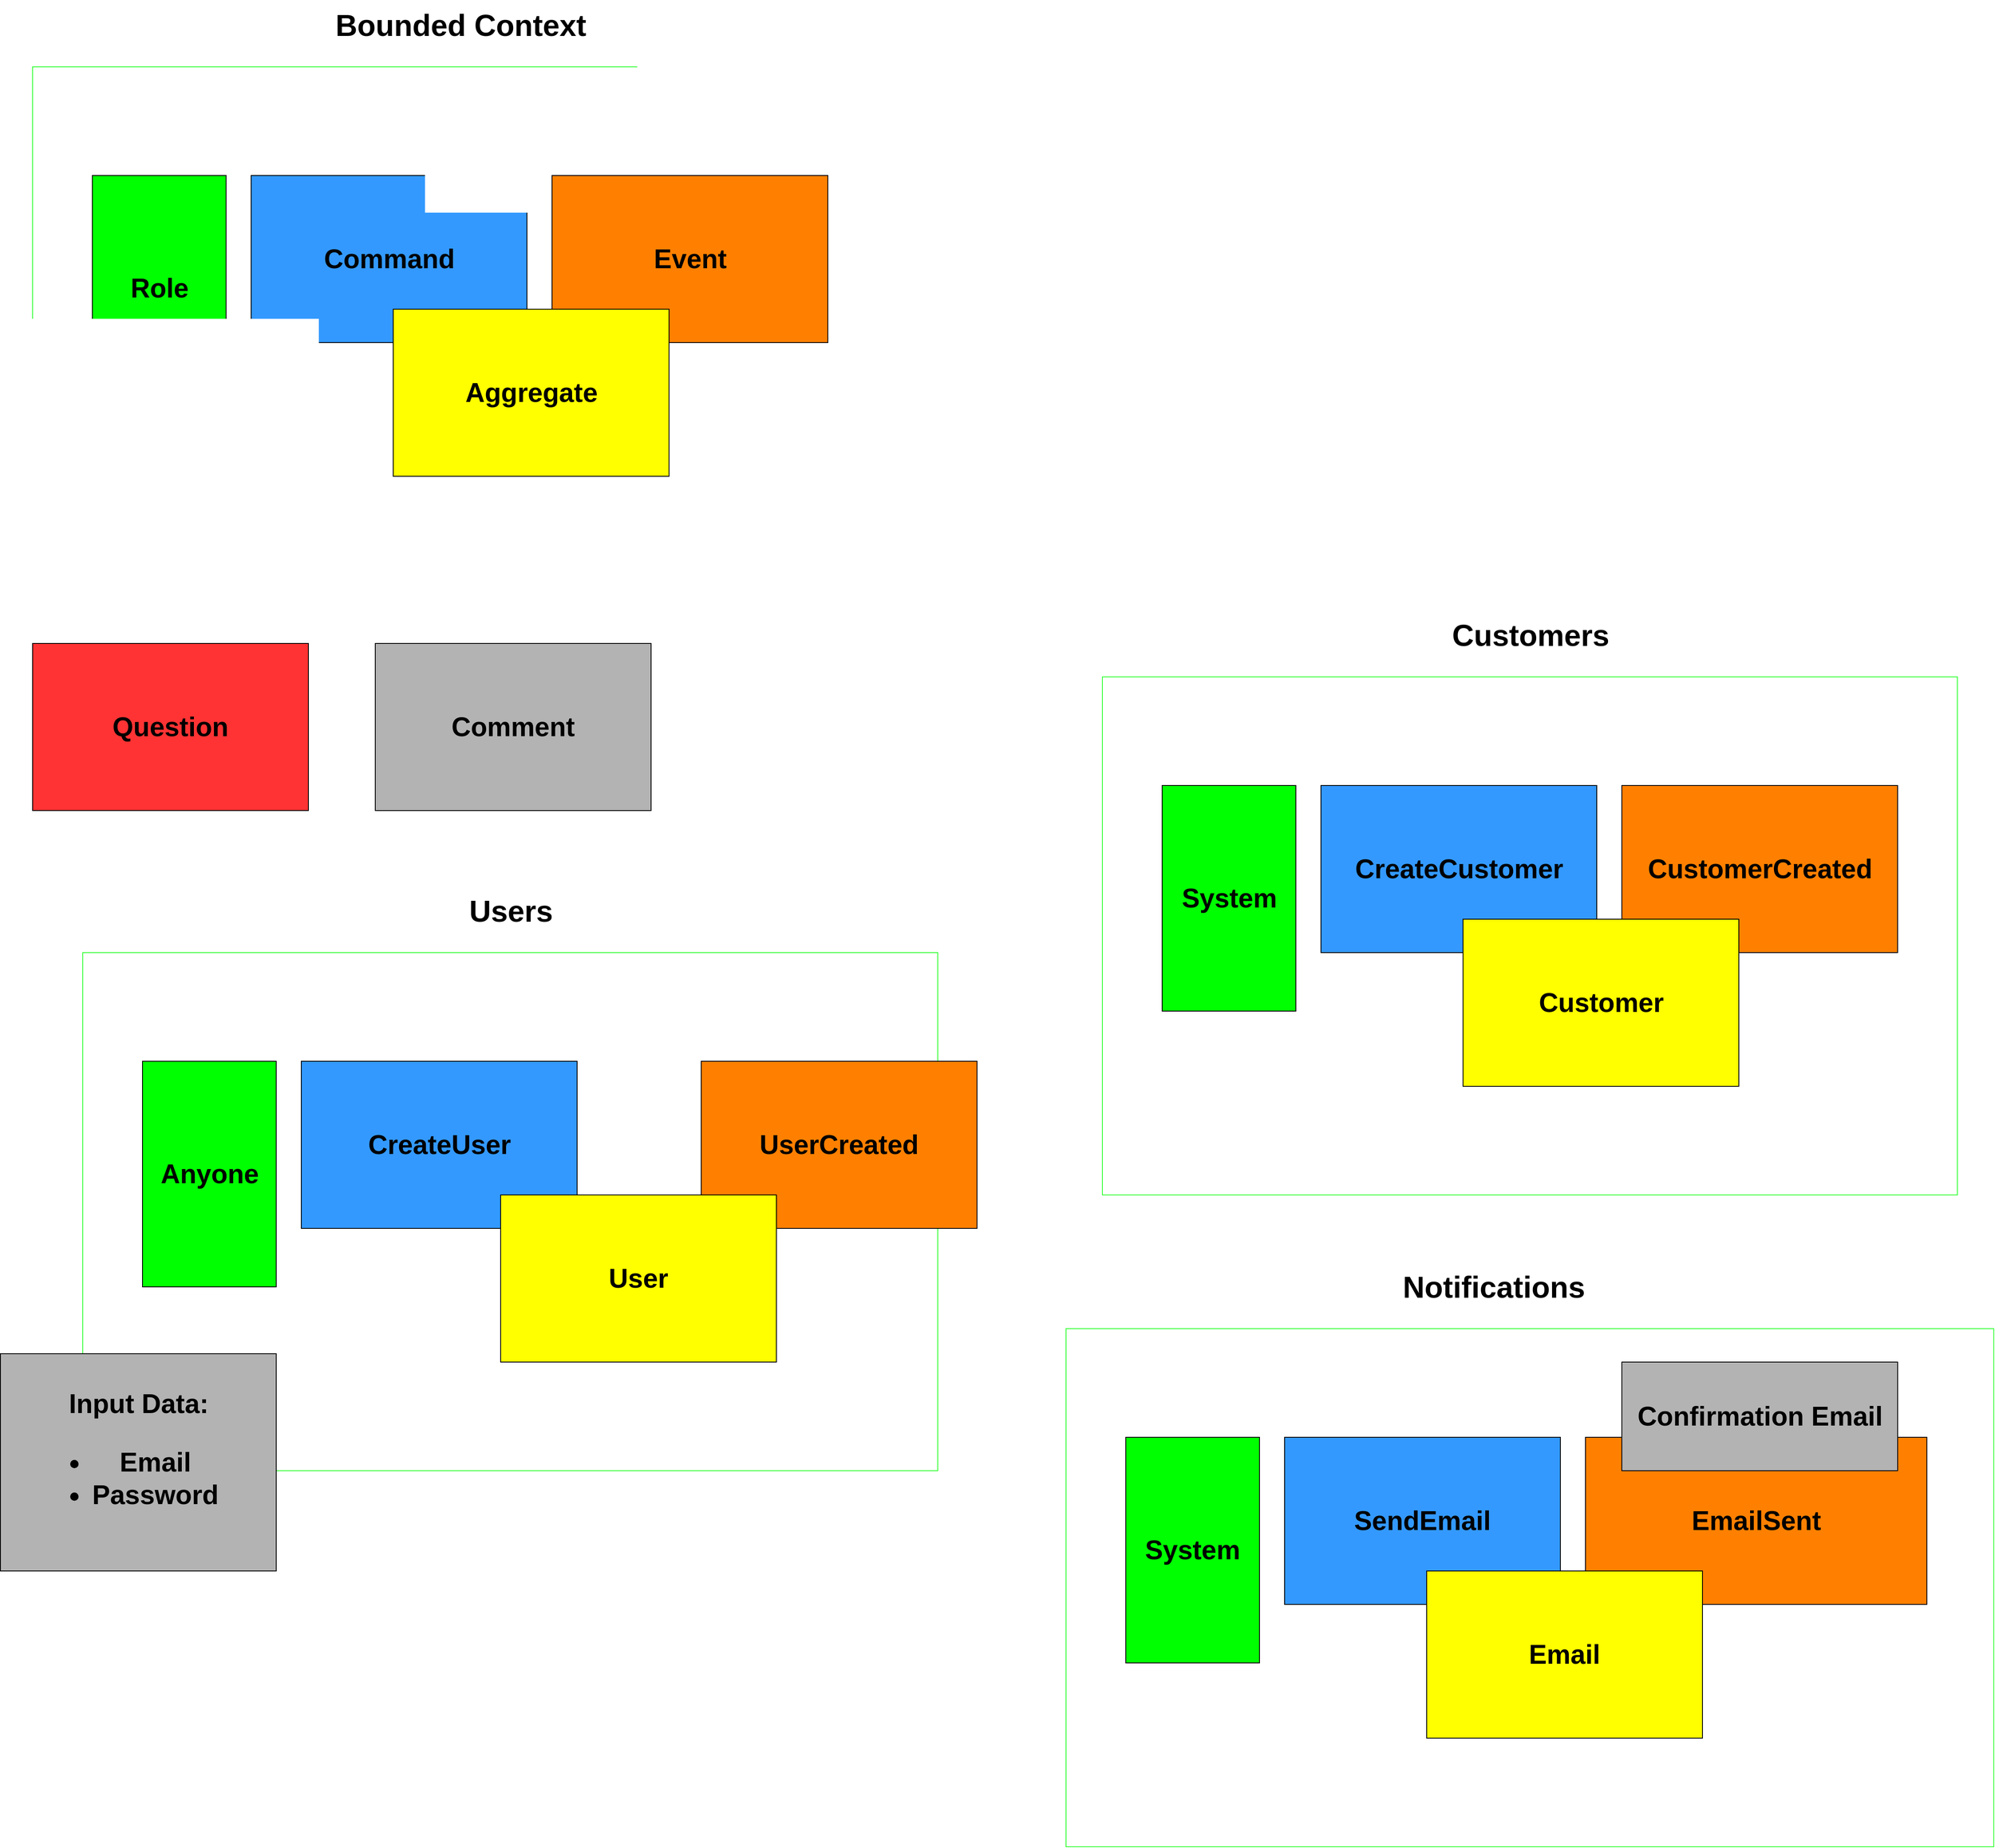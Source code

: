 <mxfile>
    <diagram id="e5f5WOEL3n1yJSV51MNv" name="Page-1">
        <mxGraphModel dx="2837" dy="2490" grid="1" gridSize="10" guides="1" tooltips="1" connect="1" arrows="1" fold="1" page="1" pageScale="1" pageWidth="3300" pageHeight="4681" math="0" shadow="0">
            <root>
                <mxCell id="0"/>
                <mxCell id="1" parent="0"/>
                <mxCell id="12" value="" style="whiteSpace=wrap;html=1;fillColor=transparent;strokeColor=#33FF33;container=0;" parent="1" vertex="1">
                    <mxGeometry x="150" y="170" width="1023" height="620" as="geometry"/>
                </mxCell>
                <mxCell id="13" value="&lt;font style=&quot;font-size: 36px;&quot;&gt;&lt;b style=&quot;&quot;&gt;Bounded Context&lt;/b&gt;&lt;/font&gt;" style="text;html=1;align=center;verticalAlign=middle;resizable=0;points=[];autosize=1;strokeColor=none;fillColor=none;container=0;" parent="1" vertex="1">
                    <mxGeometry x="501.5" y="90" width="320" height="60" as="geometry"/>
                </mxCell>
                <mxCell id="2" value="&lt;font style=&quot;font-size: 32px;&quot; color=&quot;#000000&quot;&gt;&lt;b style=&quot;&quot;&gt;Event&lt;/b&gt;&lt;/font&gt;" style="whiteSpace=wrap;html=1;fillColor=#FF8000;container=0;" parent="1" vertex="1">
                    <mxGeometry x="771.5" y="300" width="330" height="200" as="geometry"/>
                </mxCell>
                <mxCell id="6" value="&lt;font style=&quot;font-size: 32px;&quot; color=&quot;#000000&quot;&gt;&lt;b style=&quot;&quot;&gt;Command&lt;/b&gt;&lt;/font&gt;" style="whiteSpace=wrap;html=1;fillColor=#3399FF;container=0;" parent="1" vertex="1">
                    <mxGeometry x="411.5" y="300" width="330" height="200" as="geometry"/>
                </mxCell>
                <mxCell id="10" value="&lt;font style=&quot;font-size: 32px;&quot; color=&quot;#000000&quot;&gt;&lt;b style=&quot;&quot;&gt;Aggregate&lt;/b&gt;&lt;/font&gt;" style="whiteSpace=wrap;html=1;fillColor=#FFFF00;container=0;" parent="1" vertex="1">
                    <mxGeometry x="581.5" y="460" width="330" height="200" as="geometry"/>
                </mxCell>
                <mxCell id="11" value="&lt;font style=&quot;font-size: 32px;&quot; color=&quot;#000000&quot;&gt;&lt;b style=&quot;&quot;&gt;Role&lt;/b&gt;&lt;/font&gt;" style="whiteSpace=wrap;html=1;fillColor=#00FF00;container=0;" parent="1" vertex="1">
                    <mxGeometry x="221.5" y="300" width="160" height="270" as="geometry"/>
                </mxCell>
                <mxCell id="17" value="&lt;font style=&quot;font-size: 32px;&quot; color=&quot;#000000&quot;&gt;&lt;b style=&quot;&quot;&gt;Question&lt;/b&gt;&lt;/font&gt;" style="whiteSpace=wrap;html=1;fillColor=#FF3333;container=0;" parent="1" vertex="1">
                    <mxGeometry x="150" y="860" width="330" height="200" as="geometry"/>
                </mxCell>
                <mxCell id="19" value="&lt;font style=&quot;font-size: 32px;&quot; color=&quot;#000000&quot;&gt;&lt;b style=&quot;&quot;&gt;Comment&lt;/b&gt;&lt;/font&gt;" style="whiteSpace=wrap;html=1;fillColor=#B3B3B3;container=0;" parent="1" vertex="1">
                    <mxGeometry x="560" y="860" width="330" height="200" as="geometry"/>
                </mxCell>
                <mxCell id="20" value="" style="whiteSpace=wrap;html=1;fillColor=transparent;strokeColor=#33FF33;container=0;" parent="1" vertex="1">
                    <mxGeometry x="210" y="1230" width="1023" height="620" as="geometry"/>
                </mxCell>
                <mxCell id="21" value="&lt;font style=&quot;font-size: 36px;&quot;&gt;&lt;b style=&quot;&quot;&gt;Users&lt;/b&gt;&lt;/font&gt;" style="text;html=1;align=center;verticalAlign=middle;resizable=0;points=[];autosize=1;strokeColor=none;fillColor=none;container=0;" parent="1" vertex="1">
                    <mxGeometry x="661.5" y="1150" width="120" height="60" as="geometry"/>
                </mxCell>
                <mxCell id="22" value="&lt;font style=&quot;font-size: 32px;&quot; color=&quot;#000000&quot;&gt;&lt;b style=&quot;&quot;&gt;UserCreated&lt;/b&gt;&lt;/font&gt;" style="whiteSpace=wrap;html=1;fillColor=#FF8000;container=0;" parent="1" vertex="1">
                    <mxGeometry x="950" y="1360" width="330" height="200" as="geometry"/>
                </mxCell>
                <mxCell id="23" value="&lt;font style=&quot;font-size: 32px;&quot; color=&quot;#000000&quot;&gt;&lt;b style=&quot;&quot;&gt;CreateUser&lt;/b&gt;&lt;/font&gt;" style="whiteSpace=wrap;html=1;fillColor=#3399FF;container=0;" parent="1" vertex="1">
                    <mxGeometry x="471.5" y="1360" width="330" height="200" as="geometry"/>
                </mxCell>
                <mxCell id="24" value="&lt;font style=&quot;font-size: 32px;&quot; color=&quot;#000000&quot;&gt;&lt;b style=&quot;&quot;&gt;User&lt;/b&gt;&lt;/font&gt;" style="whiteSpace=wrap;html=1;fillColor=#FFFF00;container=0;" parent="1" vertex="1">
                    <mxGeometry x="710" y="1520" width="330" height="200" as="geometry"/>
                </mxCell>
                <mxCell id="25" value="&lt;font style=&quot;font-size: 32px;&quot; color=&quot;#000000&quot;&gt;&lt;b style=&quot;&quot;&gt;Anyone&lt;/b&gt;&lt;/font&gt;" style="whiteSpace=wrap;html=1;fillColor=#00FF00;container=0;" parent="1" vertex="1">
                    <mxGeometry x="281.5" y="1360" width="160" height="270" as="geometry"/>
                </mxCell>
                <mxCell id="27" value="&lt;font style=&quot;font-size: 32px;&quot; color=&quot;#000000&quot;&gt;&lt;b style=&quot;&quot;&gt;Input Data:&lt;br&gt;&lt;ul&gt;&lt;li&gt;&lt;font style=&quot;font-size: 32px;&quot; color=&quot;#000000&quot;&gt;&lt;b style=&quot;&quot;&gt;Email&lt;/b&gt;&lt;/font&gt;&lt;/li&gt;&lt;li&gt;&lt;font style=&quot;font-size: 32px;&quot; color=&quot;#000000&quot;&gt;&lt;b style=&quot;&quot;&gt;Password&lt;/b&gt;&lt;/font&gt;&lt;/li&gt;&lt;/ul&gt;&lt;/b&gt;&lt;/font&gt;" style="whiteSpace=wrap;html=1;fillColor=#B3B3B3;container=0;" parent="1" vertex="1">
                    <mxGeometry x="111.5" y="1710" width="330" height="260" as="geometry"/>
                </mxCell>
                <mxCell id="28" value="" style="whiteSpace=wrap;html=1;fillColor=transparent;strokeColor=#33FF33;container=0;" parent="1" vertex="1">
                    <mxGeometry x="1430" y="900" width="1023" height="620" as="geometry"/>
                </mxCell>
                <mxCell id="29" value="&lt;font style=&quot;font-size: 36px;&quot;&gt;&lt;b style=&quot;&quot;&gt;Customers&lt;/b&gt;&lt;/font&gt;" style="text;html=1;align=center;verticalAlign=middle;resizable=0;points=[];autosize=1;strokeColor=none;fillColor=none;container=0;" parent="1" vertex="1">
                    <mxGeometry x="1836.5" y="820" width="210" height="60" as="geometry"/>
                </mxCell>
                <mxCell id="30" value="&lt;font style=&quot;font-size: 32px;&quot; color=&quot;#000000&quot;&gt;&lt;b style=&quot;&quot;&gt;CustomerCreated&lt;/b&gt;&lt;/font&gt;" style="whiteSpace=wrap;html=1;fillColor=#FF8000;container=0;" parent="1" vertex="1">
                    <mxGeometry x="2051.5" y="1030" width="330" height="200" as="geometry"/>
                </mxCell>
                <mxCell id="31" value="&lt;font style=&quot;font-size: 32px;&quot; color=&quot;#000000&quot;&gt;&lt;b style=&quot;&quot;&gt;CreateCustomer&lt;/b&gt;&lt;/font&gt;" style="whiteSpace=wrap;html=1;fillColor=#3399FF;container=0;" parent="1" vertex="1">
                    <mxGeometry x="1691.5" y="1030" width="330" height="200" as="geometry"/>
                </mxCell>
                <mxCell id="32" value="&lt;font style=&quot;font-size: 32px;&quot; color=&quot;#000000&quot;&gt;&lt;b style=&quot;&quot;&gt;Customer&lt;/b&gt;&lt;/font&gt;" style="whiteSpace=wrap;html=1;fillColor=#FFFF00;container=0;" parent="1" vertex="1">
                    <mxGeometry x="1861.5" y="1190" width="330" height="200" as="geometry"/>
                </mxCell>
                <mxCell id="33" value="&lt;font style=&quot;font-size: 32px;&quot; color=&quot;#000000&quot;&gt;&lt;b style=&quot;&quot;&gt;System&lt;/b&gt;&lt;/font&gt;" style="whiteSpace=wrap;html=1;fillColor=#00FF00;container=0;" parent="1" vertex="1">
                    <mxGeometry x="1501.5" y="1030" width="160" height="270" as="geometry"/>
                </mxCell>
                <mxCell id="34" value="" style="whiteSpace=wrap;html=1;fillColor=transparent;strokeColor=#33FF33;container=0;" parent="1" vertex="1">
                    <mxGeometry x="1386.5" y="1680" width="1110" height="620" as="geometry"/>
                </mxCell>
                <mxCell id="35" value="&lt;font style=&quot;font-size: 36px;&quot;&gt;&lt;b style=&quot;&quot;&gt;Notifications&lt;/b&gt;&lt;/font&gt;" style="text;html=1;align=center;verticalAlign=middle;resizable=0;points=[];autosize=1;strokeColor=none;fillColor=none;container=0;" parent="1" vertex="1">
                    <mxGeometry x="1778" y="1600" width="240" height="60" as="geometry"/>
                </mxCell>
                <mxCell id="36" value="&lt;font style=&quot;font-size: 32px;&quot; color=&quot;#000000&quot;&gt;&lt;b style=&quot;&quot;&gt;EmailSent&lt;/b&gt;&lt;/font&gt;" style="whiteSpace=wrap;html=1;fillColor=#FF8000;container=0;" parent="1" vertex="1">
                    <mxGeometry x="2008" y="1810" width="408.5" height="200" as="geometry"/>
                </mxCell>
                <mxCell id="37" value="&lt;font style=&quot;font-size: 32px;&quot; color=&quot;#000000&quot;&gt;&lt;b style=&quot;&quot;&gt;SendEmail&lt;/b&gt;&lt;/font&gt;" style="whiteSpace=wrap;html=1;fillColor=#3399FF;container=0;" parent="1" vertex="1">
                    <mxGeometry x="1648" y="1810" width="330" height="200" as="geometry"/>
                </mxCell>
                <mxCell id="38" value="&lt;font style=&quot;font-size: 32px;&quot; color=&quot;#000000&quot;&gt;&lt;b style=&quot;&quot;&gt;Email&lt;/b&gt;&lt;/font&gt;" style="whiteSpace=wrap;html=1;fillColor=#FFFF00;container=0;" parent="1" vertex="1">
                    <mxGeometry x="1818" y="1970" width="330" height="200" as="geometry"/>
                </mxCell>
                <mxCell id="39" value="&lt;font style=&quot;font-size: 32px;&quot; color=&quot;#000000&quot;&gt;&lt;b style=&quot;&quot;&gt;System&lt;/b&gt;&lt;/font&gt;" style="whiteSpace=wrap;html=1;fillColor=#00FF00;container=0;" parent="1" vertex="1">
                    <mxGeometry x="1458" y="1810" width="160" height="270" as="geometry"/>
                </mxCell>
                <mxCell id="40" value="&lt;font color=&quot;#000000&quot;&gt;&lt;span style=&quot;font-size: 32px;&quot;&gt;&lt;b&gt;Confirmation Email&lt;/b&gt;&lt;/span&gt;&lt;/font&gt;" style="whiteSpace=wrap;html=1;fillColor=#B3B3B3;container=0;" parent="1" vertex="1">
                    <mxGeometry x="2051.5" y="1720" width="330" height="130" as="geometry"/>
                </mxCell>
            </root>
        </mxGraphModel>
    </diagram>
</mxfile>
